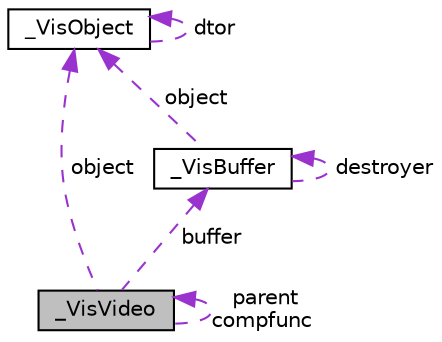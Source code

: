digraph G
{
  edge [fontname="Helvetica",fontsize="10",labelfontname="Helvetica",labelfontsize="10"];
  node [fontname="Helvetica",fontsize="10",shape=record];
  Node1 [label="_VisVideo",height=0.2,width=0.4,color="black", fillcolor="grey75", style="filled" fontcolor="black"];
  Node1 -> Node1 [dir="back",color="darkorchid3",fontsize="10",style="dashed",label=" parent\ncompfunc" ,fontname="Helvetica"];
  Node2 -> Node1 [dir="back",color="darkorchid3",fontsize="10",style="dashed",label=" buffer" ,fontname="Helvetica"];
  Node2 [label="_VisBuffer",height=0.2,width=0.4,color="black", fillcolor="white", style="filled",URL="$struct__VisBuffer.html",tooltip="The VisBuffer data structure holding a buffer and information regarding the buffer."];
  Node2 -> Node2 [dir="back",color="darkorchid3",fontsize="10",style="dashed",label=" destroyer" ,fontname="Helvetica"];
  Node3 -> Node2 [dir="back",color="darkorchid3",fontsize="10",style="dashed",label=" object" ,fontname="Helvetica"];
  Node3 [label="_VisObject",height=0.2,width=0.4,color="black", fillcolor="white", style="filled",URL="$struct__VisObject.html",tooltip="The VisObject structure contains all the VisObject housekeeping data like refcounting and a pointer t..."];
  Node3 -> Node3 [dir="back",color="darkorchid3",fontsize="10",style="dashed",label=" dtor" ,fontname="Helvetica"];
  Node3 -> Node1 [dir="back",color="darkorchid3",fontsize="10",style="dashed",label=" object" ,fontname="Helvetica"];
}
